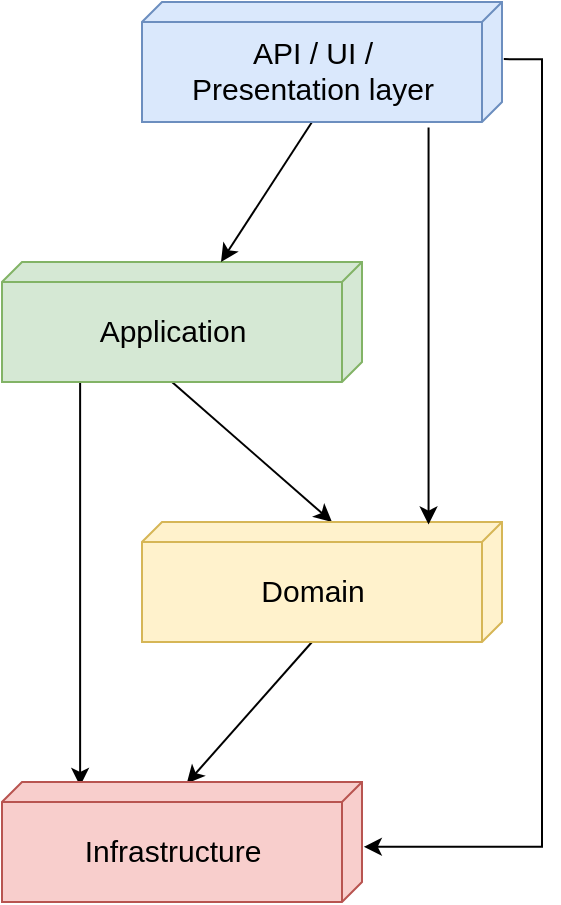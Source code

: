 <mxfile version="12.8.4" type="device"><diagram id="oqkttPWR-ghL4fRVS2mw" name="Page-1"><mxGraphModel dx="982" dy="530" grid="1" gridSize="10" guides="1" tooltips="1" connect="1" arrows="1" fold="1" page="1" pageScale="1" pageWidth="850" pageHeight="1100" math="0" shadow="0"><root><mxCell id="0"/><mxCell id="1" parent="0"/><mxCell id="2pReG8DEAj9Vu0QgLjFN-12" style="edgeStyle=none;rounded=0;orthogonalLoop=1;jettySize=auto;html=1;entryX=0.033;entryY=0.783;entryDx=0;entryDy=0;entryPerimeter=0;exitX=1;exitY=0.783;exitDx=0;exitDy=0;exitPerimeter=0;" edge="1" parent="1" source="2pReG8DEAj9Vu0QgLjFN-5" target="2pReG8DEAj9Vu0QgLjFN-7"><mxGeometry relative="1" as="geometry"><mxPoint x="229" y="340" as="sourcePoint"/></mxGeometry></mxCell><mxCell id="2pReG8DEAj9Vu0QgLjFN-13" style="edgeStyle=none;rounded=0;orthogonalLoop=1;jettySize=auto;html=1;exitX=0;exitY=0;exitDx=60;exitDy=95;exitPerimeter=0;entryX=0;entryY=0;entryDx=0;entryDy=85;entryPerimeter=0;" edge="1" parent="1" source="2pReG8DEAj9Vu0QgLjFN-5" target="2pReG8DEAj9Vu0QgLjFN-6"><mxGeometry relative="1" as="geometry"/></mxCell><mxCell id="2pReG8DEAj9Vu0QgLjFN-5" value="&lt;font style=&quot;font-size: 15px&quot;&gt;Application&lt;/font&gt;" style="verticalAlign=middle;align=center;spacingTop=8;spacingLeft=2;spacingRight=12;shape=cube;size=10;direction=south;fontStyle=0;html=1;fillColor=#d5e8d4;strokeColor=#82b366;" vertex="1" parent="1"><mxGeometry x="190" y="270" width="180" height="60" as="geometry"/></mxCell><mxCell id="2pReG8DEAj9Vu0QgLjFN-14" style="edgeStyle=none;rounded=0;orthogonalLoop=1;jettySize=auto;html=1;exitX=0;exitY=0;exitDx=60;exitDy=95;exitPerimeter=0;entryX=0.013;entryY=0.487;entryDx=0;entryDy=0;entryPerimeter=0;" edge="1" parent="1" source="2pReG8DEAj9Vu0QgLjFN-6" target="2pReG8DEAj9Vu0QgLjFN-7"><mxGeometry relative="1" as="geometry"/></mxCell><mxCell id="2pReG8DEAj9Vu0QgLjFN-6" value="&lt;font style=&quot;font-size: 15px&quot;&gt;Domain&lt;/font&gt;" style="verticalAlign=middle;align=center;spacingTop=8;spacingLeft=2;spacingRight=12;shape=cube;size=10;direction=south;fontStyle=0;html=1;fillColor=#fff2cc;strokeColor=#d6b656;" vertex="1" parent="1"><mxGeometry x="260" y="400" width="180" height="60" as="geometry"/></mxCell><mxCell id="2pReG8DEAj9Vu0QgLjFN-7" value="&lt;font style=&quot;font-size: 15px&quot;&gt;Infrastructure&lt;/font&gt;" style="verticalAlign=middle;align=center;spacingTop=8;spacingLeft=2;spacingRight=12;shape=cube;size=10;direction=south;fontStyle=0;html=1;fillColor=#f8cecc;strokeColor=#b85450;" vertex="1" parent="1"><mxGeometry x="190" y="530" width="180" height="60" as="geometry"/></mxCell><mxCell id="2pReG8DEAj9Vu0QgLjFN-11" style="rounded=0;orthogonalLoop=1;jettySize=auto;html=1;exitX=0;exitY=0;exitDx=60;exitDy=95;exitPerimeter=0;" edge="1" parent="1" source="2pReG8DEAj9Vu0QgLjFN-8" target="2pReG8DEAj9Vu0QgLjFN-5"><mxGeometry relative="1" as="geometry"/></mxCell><mxCell id="2pReG8DEAj9Vu0QgLjFN-15" style="edgeStyle=none;rounded=0;orthogonalLoop=1;jettySize=auto;html=1;exitX=1.045;exitY=0.204;exitDx=0;exitDy=0;exitPerimeter=0;entryX=0.021;entryY=0.204;entryDx=0;entryDy=0;entryPerimeter=0;" edge="1" parent="1" source="2pReG8DEAj9Vu0QgLjFN-8" target="2pReG8DEAj9Vu0QgLjFN-6"><mxGeometry relative="1" as="geometry"/></mxCell><mxCell id="2pReG8DEAj9Vu0QgLjFN-16" style="edgeStyle=orthogonalEdgeStyle;rounded=0;orthogonalLoop=1;jettySize=auto;html=1;exitX=0.476;exitY=-0.005;exitDx=0;exitDy=0;exitPerimeter=0;entryX=0.54;entryY=-0.005;entryDx=0;entryDy=0;entryPerimeter=0;" edge="1" parent="1" source="2pReG8DEAj9Vu0QgLjFN-8" target="2pReG8DEAj9Vu0QgLjFN-7"><mxGeometry relative="1" as="geometry"/></mxCell><mxCell id="2pReG8DEAj9Vu0QgLjFN-8" value="&lt;font style=&quot;font-size: 15px&quot;&gt;API / UI / &lt;br&gt;Presentation layer&lt;/font&gt;" style="verticalAlign=middle;align=center;spacingTop=8;spacingLeft=2;spacingRight=12;shape=cube;size=10;direction=south;fontStyle=0;html=1;fillColor=#dae8fc;strokeColor=#6c8ebf;" vertex="1" parent="1"><mxGeometry x="260" y="140" width="180" height="60" as="geometry"/></mxCell></root></mxGraphModel></diagram></mxfile>